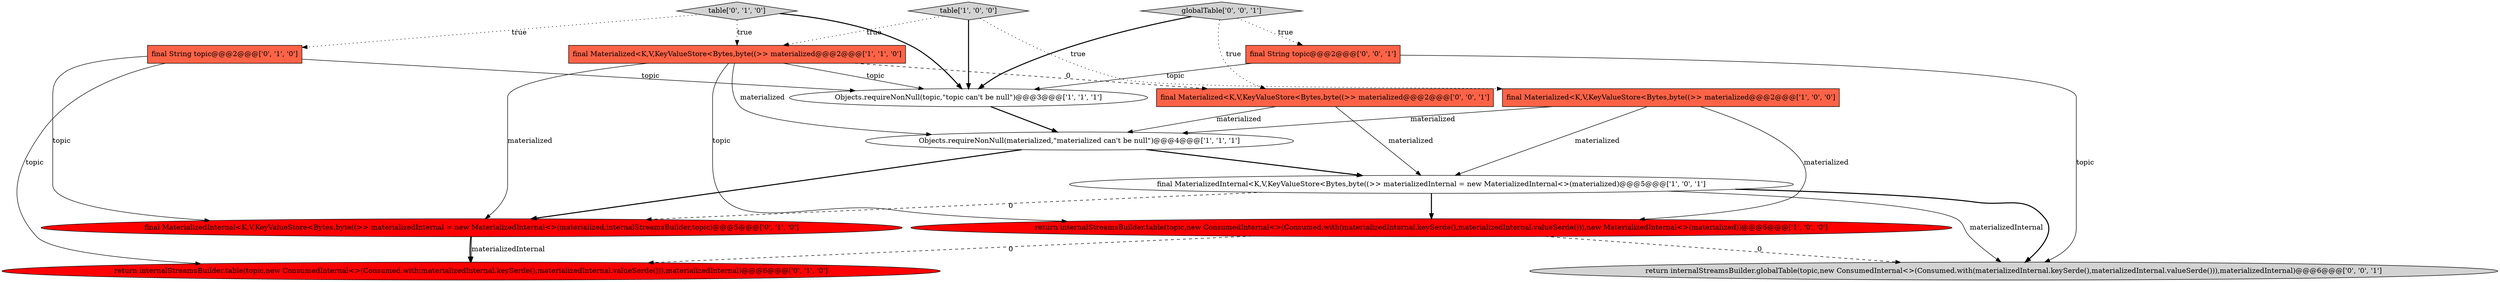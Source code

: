 digraph {
9 [style = filled, label = "final String topic@@@2@@@['0', '1', '0']", fillcolor = tomato, shape = box image = "AAA0AAABBB2BBB"];
10 [style = filled, label = "table['0', '1', '0']", fillcolor = lightgray, shape = diamond image = "AAA0AAABBB2BBB"];
5 [style = filled, label = "return internalStreamsBuilder.table(topic,new ConsumedInternal<>(Consumed.with(materializedInternal.keySerde(),materializedInternal.valueSerde())),new MaterializedInternal<>(materialized))@@@6@@@['1', '0', '0']", fillcolor = red, shape = ellipse image = "AAA1AAABBB1BBB"];
14 [style = filled, label = "final Materialized<K,V,KeyValueStore<Bytes,byte((>> materialized@@@2@@@['0', '0', '1']", fillcolor = tomato, shape = box image = "AAA0AAABBB3BBB"];
3 [style = filled, label = "Objects.requireNonNull(materialized,\"materialized can't be null\")@@@4@@@['1', '1', '1']", fillcolor = white, shape = ellipse image = "AAA0AAABBB1BBB"];
8 [style = filled, label = "return internalStreamsBuilder.table(topic,new ConsumedInternal<>(Consumed.with(materializedInternal.keySerde(),materializedInternal.valueSerde())),materializedInternal)@@@6@@@['0', '1', '0']", fillcolor = red, shape = ellipse image = "AAA1AAABBB2BBB"];
4 [style = filled, label = "final Materialized<K,V,KeyValueStore<Bytes,byte((>> materialized@@@2@@@['1', '1', '0']", fillcolor = tomato, shape = box image = "AAA0AAABBB1BBB"];
12 [style = filled, label = "final String topic@@@2@@@['0', '0', '1']", fillcolor = tomato, shape = box image = "AAA0AAABBB3BBB"];
7 [style = filled, label = "final MaterializedInternal<K,V,KeyValueStore<Bytes,byte((>> materializedInternal = new MaterializedInternal<>(materialized,internalStreamsBuilder,topic)@@@5@@@['0', '1', '0']", fillcolor = red, shape = ellipse image = "AAA1AAABBB2BBB"];
13 [style = filled, label = "return internalStreamsBuilder.globalTable(topic,new ConsumedInternal<>(Consumed.with(materializedInternal.keySerde(),materializedInternal.valueSerde())),materializedInternal)@@@6@@@['0', '0', '1']", fillcolor = lightgray, shape = ellipse image = "AAA0AAABBB3BBB"];
11 [style = filled, label = "globalTable['0', '0', '1']", fillcolor = lightgray, shape = diamond image = "AAA0AAABBB3BBB"];
0 [style = filled, label = "final Materialized<K,V,KeyValueStore<Bytes,byte((>> materialized@@@2@@@['1', '0', '0']", fillcolor = tomato, shape = box image = "AAA0AAABBB1BBB"];
1 [style = filled, label = "Objects.requireNonNull(topic,\"topic can't be null\")@@@3@@@['1', '1', '1']", fillcolor = white, shape = ellipse image = "AAA0AAABBB1BBB"];
2 [style = filled, label = "table['1', '0', '0']", fillcolor = lightgray, shape = diamond image = "AAA0AAABBB1BBB"];
6 [style = filled, label = "final MaterializedInternal<K,V,KeyValueStore<Bytes,byte((>> materializedInternal = new MaterializedInternal<>(materialized)@@@5@@@['1', '0', '1']", fillcolor = white, shape = ellipse image = "AAA0AAABBB1BBB"];
5->13 [style = dashed, label="0"];
4->1 [style = solid, label="topic"];
9->1 [style = solid, label="topic"];
0->5 [style = solid, label="materialized"];
9->7 [style = solid, label="topic"];
4->7 [style = solid, label="materialized"];
2->0 [style = dotted, label="true"];
7->8 [style = solid, label="materializedInternal"];
12->1 [style = solid, label="topic"];
11->1 [style = bold, label=""];
2->1 [style = bold, label=""];
6->7 [style = dashed, label="0"];
11->12 [style = dotted, label="true"];
14->3 [style = solid, label="materialized"];
11->14 [style = dotted, label="true"];
1->3 [style = bold, label=""];
3->6 [style = bold, label=""];
14->6 [style = solid, label="materialized"];
7->8 [style = bold, label=""];
10->9 [style = dotted, label="true"];
6->5 [style = bold, label=""];
0->6 [style = solid, label="materialized"];
3->7 [style = bold, label=""];
6->13 [style = bold, label=""];
6->13 [style = solid, label="materializedInternal"];
2->4 [style = dotted, label="true"];
5->8 [style = dashed, label="0"];
0->3 [style = solid, label="materialized"];
4->14 [style = dashed, label="0"];
10->4 [style = dotted, label="true"];
10->1 [style = bold, label=""];
9->8 [style = solid, label="topic"];
4->3 [style = solid, label="materialized"];
12->13 [style = solid, label="topic"];
4->5 [style = solid, label="topic"];
}

